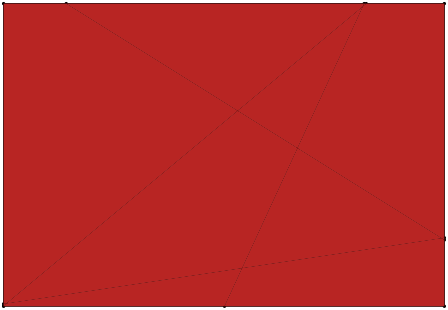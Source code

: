 <?xml version="1.0" encoding="UTF-8"?>
<ipe version="70005" creator="HGeometry"><ipestyle name="basic">
<color name="red" value="1 0 0"/>
<color name="green" value="0 1 0"/>
<color name="blue" value="0 0 1"/>
<color name="yellow" value="1 1 0"/>
<color name="orange" value="1 0.647 0"/>
<color name="gold" value="1 0.843 0"/>
<color name="purple" value="0.627 0.125 0.941"/>
<color name="gray" value="0.745 0.745 0.745"/>
<color name="brown" value="0.647 0.165 0.165"/>
<color name="navy" value="0 0 0.502"/>
<color name="pink" value="1 0.753 0.796"/>
<color name="seagreen" value="0.18 0.545 0.341"/>
<color name="turquoise" value="0.251 0.878 0.816"/>
<color name="violet" value="0.933 0.51 0.933"/>
<color name="darkblue" value="0 0 0.545"/>
<color name="darkcyan" value="0 0.545 0.545"/>
<color name="darkgray" value="0.663 0.663 0.663"/>
<color name="darkgreen" value="0 0.392 0"/>
<color name="darkmagenta" value="0.545 0 0.545"/>
<color name="darkorange" value="1 0.549 0"/>
<color name="darkred" value="0.545 0 0"/>
<color name="lightblue" value="0.678 0.847 0.902"/>
<color name="lightcyan" value="0.878 1 1"/>
<color name="lightgray" value="0.827 0.827 0.827"/>
<color name="lightgreen" value="0.565 0.933 0.565"/>
<color name="lightyellow" value="1 1 0.878"/>
<dashstyle name="dashed" value="[4] 0"/>
<dashstyle name="dotted" value="[1 3] 0"/>
<dashstyle name="dash dotted" value="[4 2 1 2] 0"/>
<dashstyle name="dash dot dotted" value="[4 2 1 2 1 2] 0"/>
<pen name="heavier" value="0.8"/>
<pen name="fat" value="1.2"/>
<pen name="ultrafat" value="2"/>
<textsize name="large" value="\large"/>
<textsize name="Large" value="\Large"/>
<textsize name="LARGE" value="\LARGE"/>
<textsize name="huge" value="\huge"/>
<textsize name="Huge" value="\Huge"/>
<textsize name="small" value="\small"/>
<textsize name="footnote" value="\footnotesize"/>
<textsize name="tiny" value="\tiny"/>
<symbolsize name="small" value="2"/>
<symbolsize name="tiny" value="1.1"/>
<symbolsize name="large" value="5"/>
<arrowsize name="small" value="5"/>
<arrowsize name="tiny" value="3"/>
<arrowsize name="large" value="10"/>
<gridsize name="4 pts" value="4"/>
<gridsize name="8 pts (~3 mm)" value="8"/>
<gridsize name="16 pts (~6 mm)" value="16"/>
<gridsize name="32 pts (~12 mm)" value="32"/>
<gridsize name="10 pts (~3.5 mm)" value="10"/>
<gridsize name="20 pts (~7 mm)" value="20"/>
<gridsize name="14 pts (~5 mm)" value="14"/>
<gridsize name="28 pts (~10 mm)" value="28"/>
<gridsize name="56 pts (~20 mm)" value="56"/>
<anglesize name="90 deg" value="90"/>
<anglesize name="60 deg" value="60"/>
<anglesize name="45 deg" value="45"/>
<anglesize name="30 deg" value="30"/>
<anglesize name="22.5 deg" value="22.5"/>
<symbol name="mark/circle(sx)" transformations="translations">
<path fill="sym-stroke">
0.6 0 0 0.6 0 0 e 0.4 0 0 0.4 0 0 e
</path></symbol>
<symbol name="mark/disk(sx)" transformations="translations">
<path fill="sym-stroke">
0.6 0 0 0.6 0 0 e
</path></symbol>
<symbol name="mark/fdisk(sfx)" transformations="translations">
<group><path fill="sym-fill">
0.5 0 0 0.5 0 0 e
</path><path fill="sym-stroke" fillrule="eofill">
0.6 0 0 0.6 0 0 e 0.4 0 0 0.4 0 0 e
</path></group></symbol>
<symbol name="mark/box(sx)" transformations="translations">
<path fill="sym-stroke" fillrule="eofill">
-0.6 -0.6 m 0.6 -0.6 l 0.6 0.6 l -0.6 0.6 l h
-0.4 -0.4 m 0.4 -0.4 l 0.4 0.4 l -0.4 0.4 l h</path></symbol>
<symbol name="mark/square(sx)" transformations="translations">
<path fill="sym-stroke">
-0.6 -0.6 m 0.6 -0.6 l 0.6 0.6 l -0.6 0.6 l h</path></symbol>
<symbol name="mark/fsquare(sfx)" transformations="translations">
<group><path fill="sym-fill">
-0.5 -0.5 m 0.5 -0.5 l 0.5 0.5 l -0.5 0.5 l h</path>
<path fill="sym-stroke" fillrule="eofill">
-0.6 -0.6 m 0.6 -0.6 l 0.6 0.6 l -0.6 0.6 l h
-0.4 -0.4 m 0.4 -0.4 l 0.4 0.4 l -0.4 0.4 l h</path></group></symbol>
<symbol name="mark/cross(sx)" transformations="translations">
<group><path fill="sym-stroke">
-0.43 -0.57 m 0.57 0.43 l 0.43 0.57 l -0.57 -0.43 l h</path>
<path fill="sym-stroke">
-0.43 0.57 m 0.57 -0.43 l 0.43 -0.57 l -0.57 0.43 l h</path>
</group></symbol>
<symbol name="arrow/arc(spx)">
<path pen="sym-pen" stroke="sym-stroke" fill="sym-stroke">
0 0 m -1.0 0.333 l -1.0 -0.333 l h</path></symbol>
<symbol name="arrow/farc(spx)">
<path pen="sym-pen" stroke="sym-stroke" fill="white">
0 0 m -1.0 0.333 l -1.0 -0.333 l h</path></symbol>
<symbol name="arrow/ptarc(spx)">
<path pen="sym-pen" stroke="sym-stroke" fill="sym-stroke">
0 0 m -1.0 0.333 l -0.8 0 l -1.0 -0.333 l h</path></symbol>
<symbol name="arrow/fptarc(spx)">
<path pen="sym-pen" stroke="sym-stroke" fill="white">
0 0 m -1.0 0.333 l -0.8 0 l -1.0 -0.333 l h</path></symbol>
<symbol name="arrow/fnormal(spx)">
<path pen="sym-pen" stroke="sym-stroke" fill="white">
0 0 m -1.0 0.333 l -1.0 -0.333 l h</path></symbol>
<symbol name="arrow/pointed(spx)">
<path pen="sym-pen" stroke="sym-stroke" fill="sym-stroke">
0 0 m -1.0 0.333 l -0.8 0 l -1.0 -0.333 l h</path></symbol>
<symbol name="arrow/fpointed(spx)">
<path pen="sym-pen" stroke="sym-stroke" fill="white">
0 0 m -1.0 0.333 l -0.8 0 l -1.0 -0.333 l h</path></symbol>
<symbol name="arrow/linear(spx)">
<path pen="sym-pen" stroke="sym-stroke">
-1.0 0.333 m 0 0 l -1.0 -0.333 l</path></symbol>
<symbol name="arrow/fdouble(spx)">
<path pen="sym-pen" stroke="sym-stroke" fill="white">
0 0 m -1.0 0.333 l -1.0 -0.333 l h
-1 0 m -2.0 0.333 l -2.0 -0.333 l h
</path></symbol>
<symbol name="arrow/double(spx)">
<path pen="sym-pen" stroke="sym-stroke" fill="sym-stroke">
0 0 m -1.0 0.333 l -1.0 -0.333 l h
-1 0 m -2.0 0.333 l -2.0 -0.333 l h
</path></symbol>
<tiling name="falling" angle="-60" width="1" step="4"/>
<tiling name="rising" angle="30" width="1" step="4"/>
<textstyle name="center" begin="\begin{center}" end="\end{center}"/>
<textstyle name="itemize" begin="\begin{itemize}" end="\end{itemize}"/>
<textstyle name="item" begin="\begin{itemize}\item{}" end="\end{itemize}"/>
</ipestyle><page><group><group><use pos="172.658536585365 637.048780487804" name="mark/disk(sx)"/><use pos="172.658536585365 637.215447154471" name="mark/disk(sx)"/><use pos="172.658536585365 637.898780487804" name="mark/disk(sx)"/><use pos="172.658536585365 746.000060937506" name="mark/disk(sx)"/><use pos="173.658536585365 638.048780487804" name="mark/disk(sx)"/><use pos="195.199902499989 746.000060937506" name="mark/disk(sx)"/><use pos="252.176396921200 637.048780487804" name="mark/disk(sx)"/><use pos="256.914285714285 707.428571428571" name="mark/disk(sx)"/><use pos="258.512437254286 650.776865588142" name="mark/disk(sx)"/><use pos="278.447793072843 693.970129329472" name="mark/disk(sx)"/><use pos="302.000073125007 745.000060937506" name="mark/disk(sx)"/><use pos="302.461611663469 746.000060937506" name="mark/disk(sx)"/><use pos="303.200073125007 746.000060937506" name="mark/disk(sx)"/><use pos="330.322580645161 661.548387096774" name="mark/disk(sx)"/><use pos="331.322580645161 637.048780487804" name="mark/disk(sx)"/><use pos="331.322580645161 660.923387096774" name="mark/disk(sx)"/><use pos="331.322580645161 661.698387096774" name="mark/disk(sx)"/><use pos="331.322580645161 746.000060937506" name="mark/disk(sx)"/><path>172.658536585365 637.215447154471 m
173.658536585365 638.048780487804 l
</path><path>173.658536585365 638.048780487804 m
256.914285714285 707.428571428571 l
</path><path>256.914285714285 707.428571428571 m
302.000073125007 745.000060937506 l
</path><path>302.000073125007 745.000060937506 m
303.200073125007 746.000060937506 l
</path><path>195.199902499989 746.000060937506 m
256.914285714285 707.428571428571 l
</path><path>256.914285714285 707.428571428571 m
278.447793072843 693.970129329472 l
</path><path>278.447793072843 693.970129329472 m
330.322580645161 661.548387096774 l
</path><path>330.322580645161 661.548387096774 m
331.322580645161 660.923387096774 l
</path><path>172.658536585365 637.898780487804 m
173.658536585365 638.048780487804 l
</path><path>173.658536585365 638.048780487804 m
258.512437254286 650.776865588142 l
</path><path>258.512437254286 650.776865588142 m
330.322580645161 661.548387096774 l
</path><path>330.322580645161 661.548387096774 m
331.322580645161 661.698387096774 l
</path><path>252.176396921200 637.048780487804 m
258.512437254286 650.776865588142 l
</path><path>258.512437254286 650.776865588142 m
278.447793072843 693.970129329472 l
</path><path>278.447793072843 693.970129329472 m
302.000073125007 745.000060937506 l
</path><path>302.000073125007 745.000060937506 m
302.461611663469 746.000060937506 l
</path><path>172.658536585365 746.000060937506 m
195.199902499989 746.000060937506 l
</path><path>195.199902499989 746.000060937506 m
302.461611663469 746.000060937506 l
</path><path>302.461611663469 746.000060937506 m
303.200073125007 746.000060937506 l
</path><path>303.200073125007 746.000060937506 m
331.322580645161 746.000060937506 l
</path><path>331.322580645161 746.000060937506 m
331.322580645161 661.698387096774 l
</path><path>331.322580645161 661.698387096774 m
331.322580645161 660.923387096774 l
</path><path>331.322580645161 660.923387096774 m
331.322580645161 637.048780487804 l
</path><path>331.322580645161 637.048780487804 m
252.176396921200 637.048780487804 l
</path><path>252.176396921200 637.048780487804 m
172.658536585365 637.048780487804 l
</path><path>172.658536585365 637.048780487804 m
172.658536585365 637.215447154471 l
</path><path>172.658536585365 637.215447154471 m
172.658536585365 637.898780487804 l
</path><path>172.658536585365 637.898780487804 m
172.658536585365 746.000060937506 l
</path><path fill="0.722 0.145 0.137">252.176396921200 637.048780487804 m
331.322580645161 637.048780487804 l
331.322580645161 660.923387096774 l
331.322580645161 661.698387096774 l
331.322580645161 746.000060937506 l
303.200073125007 746.000060937506 l
302.461611663469 746.000060937506 l
195.199902499989 746.000060937506 l
172.658536585365 746.000060937506 l
172.658536585365 637.898780487804 l
172.658536585365 637.215447154471 l
172.658536585365 637.048780487804 l
h

252.176396921200 637.048780487804 m
331.322580645161 637.048780487804 l
331.322580645161 660.923387096774 l
331.322580645161 661.698387096774 l
331.322580645161 746.000060937506 l
303.200073125007 746.000060937506 l
302.461611663469 746.000060937506 l
195.199902499989 746.000060937506 l
172.658536585365 746.000060937506 l
172.658536585365 637.898780487804 l
172.658536585365 637.215447154471 l
172.658536585365 637.048780487804 l
h
</path><path fill="0.722 0.145 0.137">172.658536585365 637.215447154471 m
173.658536585365 638.048780487804 l
258.512437254286 650.776865588142 l
252.176396921200 637.048780487804 l
172.658536585365 637.048780487804 l
h
</path><path fill="0.722 0.145 0.137">172.658536585365 637.898780487804 m
173.658536585365 638.048780487804 l
172.658536585365 637.215447154471 l
h
</path><path fill="0.722 0.145 0.137">172.658536585365 746.000060937506 m
195.199902499989 746.000060937506 l
256.914285714285 707.428571428571 l
173.658536585365 638.048780487804 l
172.658536585365 637.898780487804 l
h
</path><path fill="0.722 0.145 0.137">256.914285714285 707.428571428571 m
278.447793072843 693.970129329472 l
258.512437254286 650.776865588142 l
173.658536585365 638.048780487804 l
h
</path><path fill="0.722 0.145 0.137">302.461611663469 746.000060937506 m
302.000073125007 745.000060937506 l
256.914285714285 707.428571428571 l
195.199902499989 746.000060937506 l
h
</path><path fill="0.722 0.145 0.137">258.512437254286 650.776865588142 m
330.322580645161 661.548387096774 l
331.322580645161 660.923387096774 l
331.322580645161 637.048780487804 l
252.176396921200 637.048780487804 l
h
</path><path fill="0.722 0.145 0.137">302.000073125007 745.000060937506 m
278.447793072843 693.970129329472 l
256.914285714285 707.428571428571 l
h
</path><path fill="0.722 0.145 0.137">278.447793072843 693.970129329472 m
330.322580645161 661.548387096774 l
258.512437254286 650.776865588142 l
h
</path><path fill="0.722 0.145 0.137">302.000073125007 745.000060937506 m
303.200073125007 746.000060937506 l
331.322580645161 746.000060937506 l
331.322580645161 661.698387096774 l
330.322580645161 661.548387096774 l
278.447793072843 693.970129329472 l
h
</path><path fill="0.722 0.145 0.137">302.461611663469 746.000060937506 m
303.200073125007 746.000060937506 l
302.000073125007 745.000060937506 l
h
</path><path fill="0.722 0.145 0.137">331.322580645161 661.698387096774 m
331.322580645161 660.923387096774 l
330.322580645161 661.548387096774 l
h
</path></group></group></page></ipe>